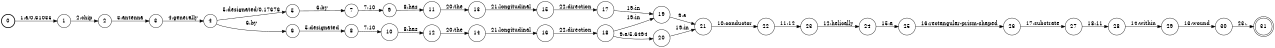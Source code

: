 digraph FST {
rankdir = LR;
size = "8.5,11";
label = "";
center = 1;
orientation = Portrait;
ranksep = "0.4";
nodesep = "0.25";
0 [label = "0", shape = circle, style = bold, fontsize = 14]
	0 -> 1 [label = "1:a/0.61035", fontsize = 14];
1 [label = "1", shape = circle, style = solid, fontsize = 14]
	1 -> 2 [label = "2:chip", fontsize = 14];
2 [label = "2", shape = circle, style = solid, fontsize = 14]
	2 -> 3 [label = "3:antenna", fontsize = 14];
3 [label = "3", shape = circle, style = solid, fontsize = 14]
	3 -> 4 [label = "4:generally", fontsize = 14];
4 [label = "4", shape = circle, style = solid, fontsize = 14]
	4 -> 5 [label = "5:designated/0.17676", fontsize = 14];
	4 -> 6 [label = "6:by", fontsize = 14];
5 [label = "5", shape = circle, style = solid, fontsize = 14]
	5 -> 7 [label = "6:by", fontsize = 14];
6 [label = "6", shape = circle, style = solid, fontsize = 14]
	6 -> 8 [label = "5:designated", fontsize = 14];
7 [label = "7", shape = circle, style = solid, fontsize = 14]
	7 -> 9 [label = "7:10", fontsize = 14];
8 [label = "8", shape = circle, style = solid, fontsize = 14]
	8 -> 10 [label = "7:10", fontsize = 14];
9 [label = "9", shape = circle, style = solid, fontsize = 14]
	9 -> 11 [label = "8:has", fontsize = 14];
10 [label = "10", shape = circle, style = solid, fontsize = 14]
	10 -> 12 [label = "8:has", fontsize = 14];
11 [label = "11", shape = circle, style = solid, fontsize = 14]
	11 -> 13 [label = "20:the", fontsize = 14];
12 [label = "12", shape = circle, style = solid, fontsize = 14]
	12 -> 14 [label = "20:the", fontsize = 14];
13 [label = "13", shape = circle, style = solid, fontsize = 14]
	13 -> 15 [label = "21:longitudinal", fontsize = 14];
14 [label = "14", shape = circle, style = solid, fontsize = 14]
	14 -> 16 [label = "21:longitudinal", fontsize = 14];
15 [label = "15", shape = circle, style = solid, fontsize = 14]
	15 -> 17 [label = "22:direction", fontsize = 14];
16 [label = "16", shape = circle, style = solid, fontsize = 14]
	16 -> 18 [label = "22:direction", fontsize = 14];
17 [label = "17", shape = circle, style = solid, fontsize = 14]
	17 -> 19 [label = "19:in", fontsize = 14];
18 [label = "18", shape = circle, style = solid, fontsize = 14]
	18 -> 20 [label = "9:a/5.6494", fontsize = 14];
	18 -> 19 [label = "19:in", fontsize = 14];
19 [label = "19", shape = circle, style = solid, fontsize = 14]
	19 -> 21 [label = "9:a", fontsize = 14];
20 [label = "20", shape = circle, style = solid, fontsize = 14]
	20 -> 21 [label = "19:in", fontsize = 14];
21 [label = "21", shape = circle, style = solid, fontsize = 14]
	21 -> 22 [label = "10:conductor", fontsize = 14];
22 [label = "22", shape = circle, style = solid, fontsize = 14]
	22 -> 23 [label = "11:12", fontsize = 14];
23 [label = "23", shape = circle, style = solid, fontsize = 14]
	23 -> 24 [label = "12:helically", fontsize = 14];
24 [label = "24", shape = circle, style = solid, fontsize = 14]
	24 -> 25 [label = "15:a", fontsize = 14];
25 [label = "25", shape = circle, style = solid, fontsize = 14]
	25 -> 26 [label = "16:rectangular-prism-shaped", fontsize = 14];
26 [label = "26", shape = circle, style = solid, fontsize = 14]
	26 -> 27 [label = "17:substrate", fontsize = 14];
27 [label = "27", shape = circle, style = solid, fontsize = 14]
	27 -> 28 [label = "18:11", fontsize = 14];
28 [label = "28", shape = circle, style = solid, fontsize = 14]
	28 -> 29 [label = "14:within", fontsize = 14];
29 [label = "29", shape = circle, style = solid, fontsize = 14]
	29 -> 30 [label = "13:wound", fontsize = 14];
30 [label = "30", shape = circle, style = solid, fontsize = 14]
	30 -> 31 [label = "23:.", fontsize = 14];
31 [label = "31", shape = doublecircle, style = solid, fontsize = 14]
}

